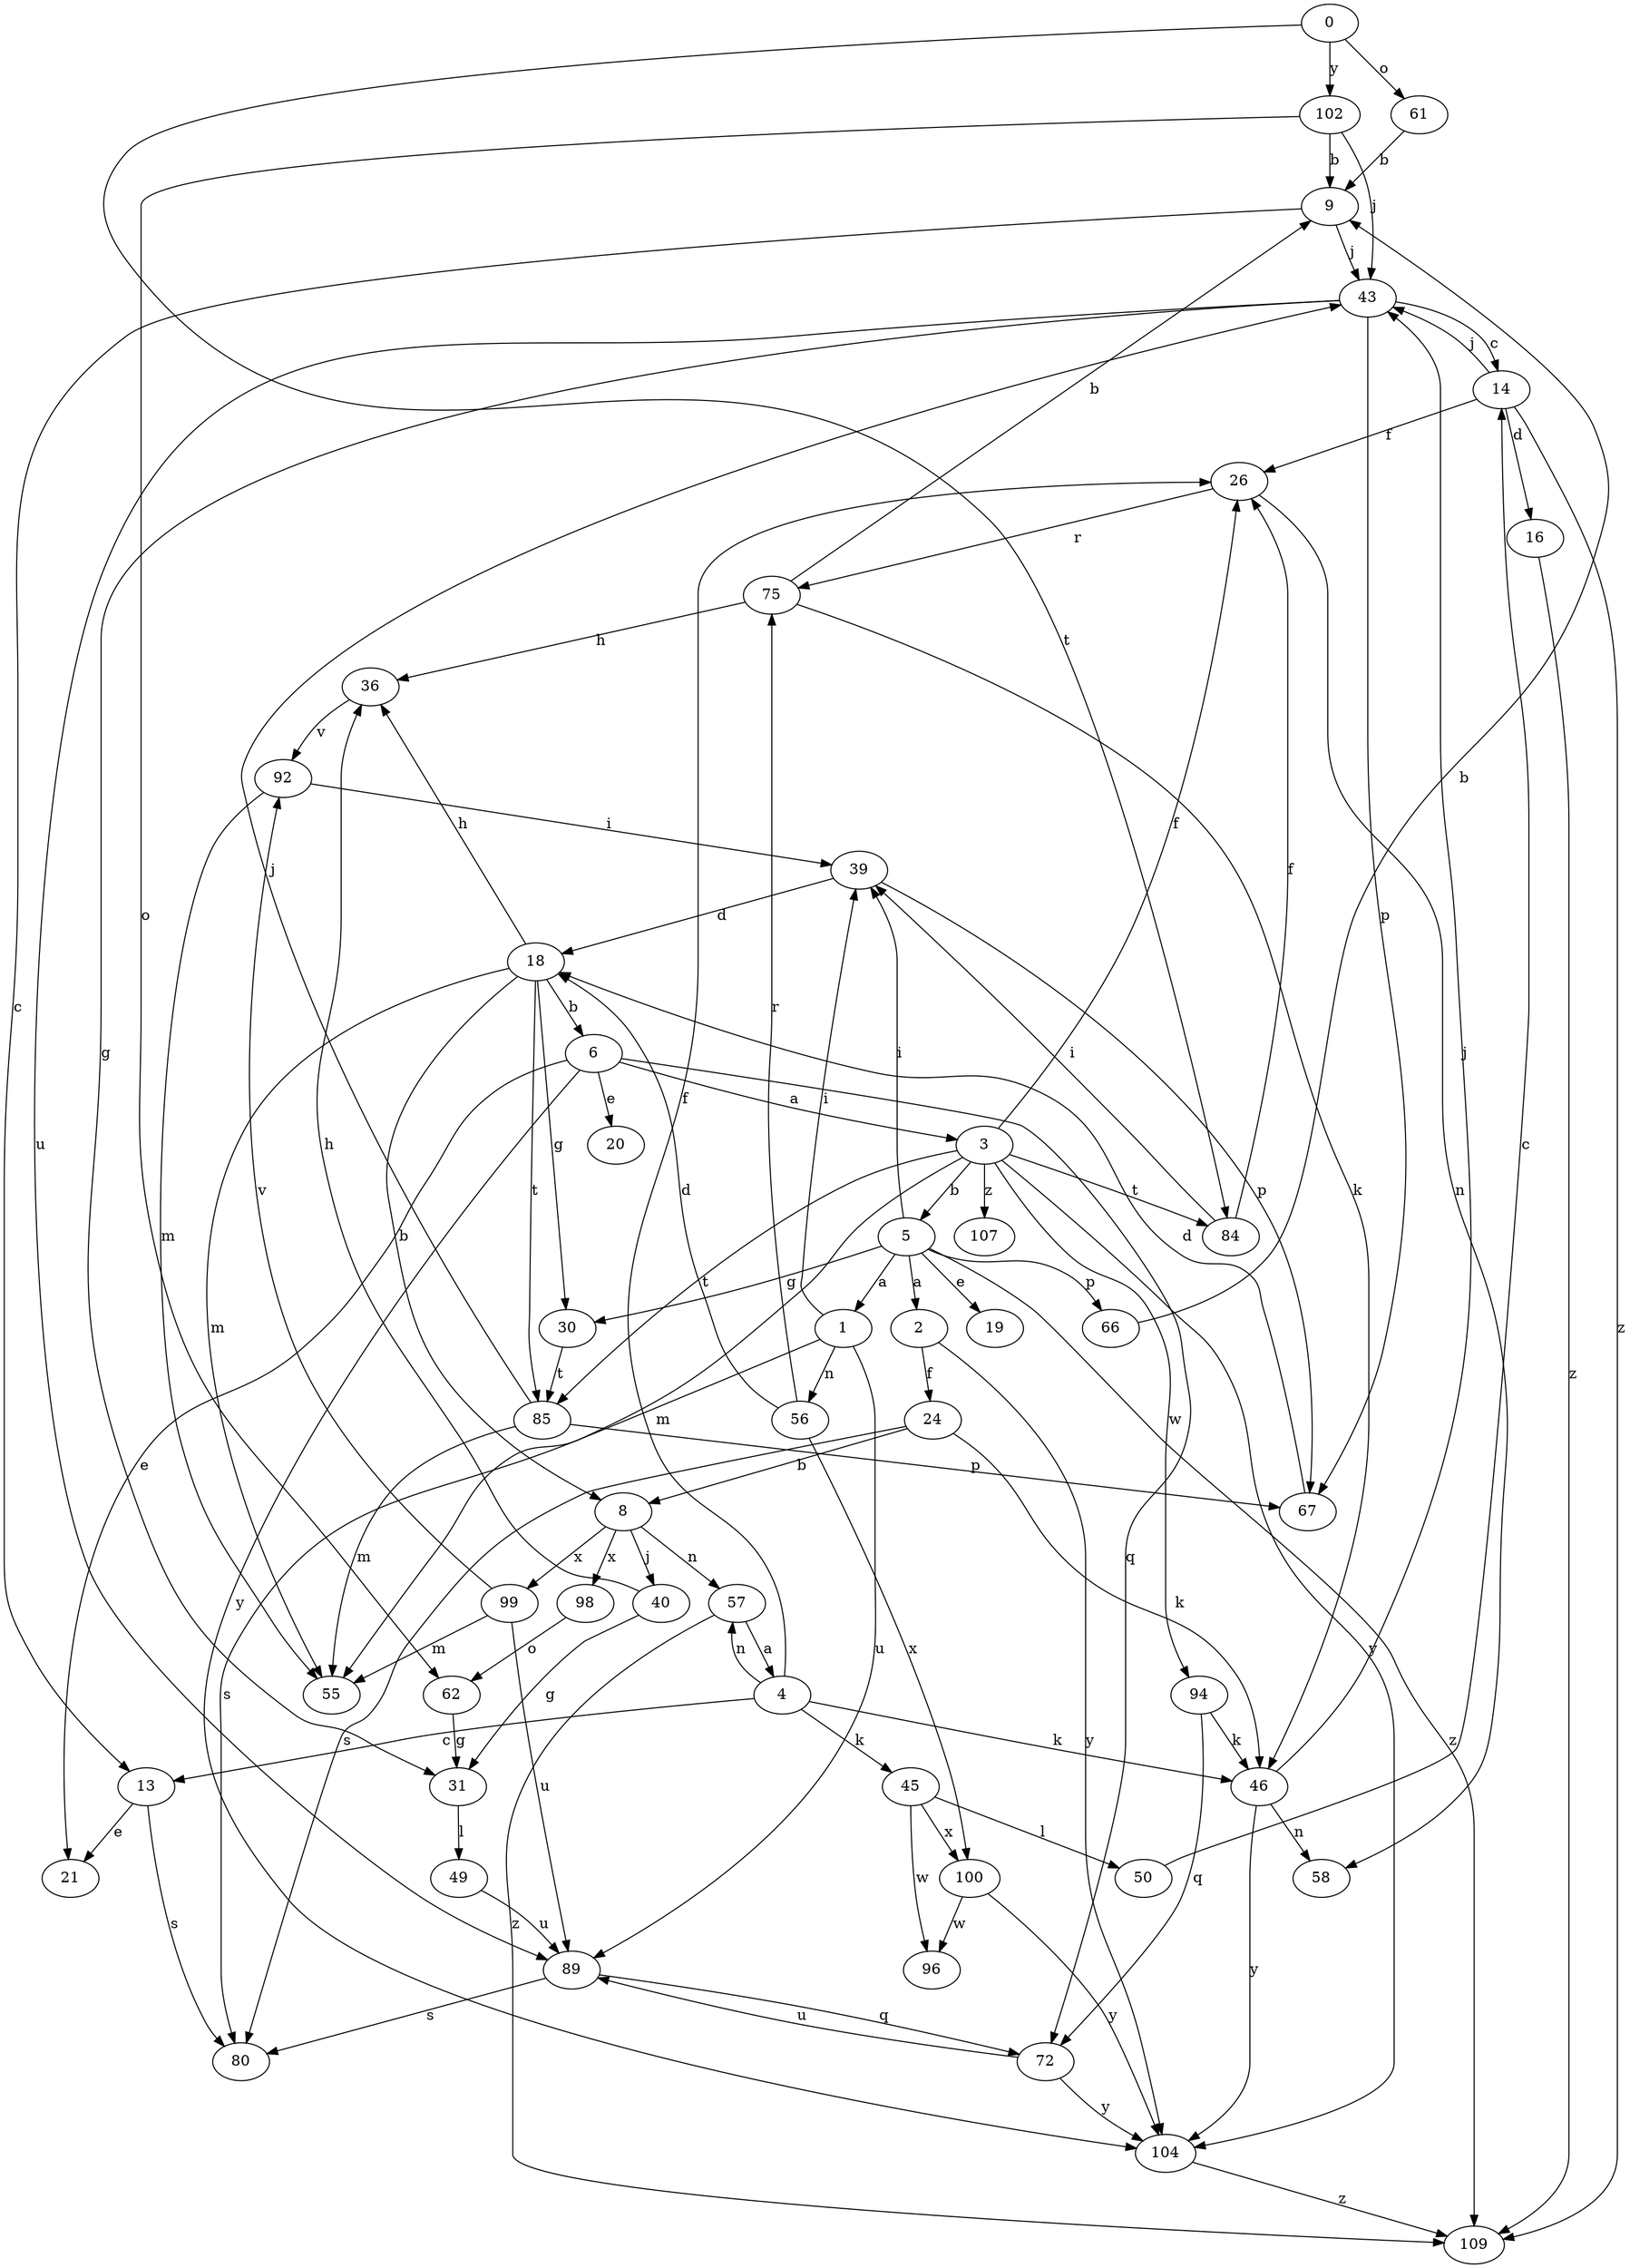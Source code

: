 strict digraph  {
0;
1;
2;
3;
4;
5;
6;
8;
9;
13;
14;
16;
18;
19;
20;
21;
24;
26;
30;
31;
36;
39;
40;
43;
45;
46;
49;
50;
55;
56;
57;
58;
61;
62;
66;
67;
72;
75;
80;
84;
85;
89;
92;
94;
96;
98;
99;
100;
102;
104;
107;
109;
0 -> 61  [label=o];
0 -> 84  [label=t];
0 -> 102  [label=y];
1 -> 39  [label=i];
1 -> 56  [label=n];
1 -> 80  [label=s];
1 -> 89  [label=u];
2 -> 24  [label=f];
2 -> 104  [label=y];
3 -> 5  [label=b];
3 -> 26  [label=f];
3 -> 55  [label=m];
3 -> 84  [label=t];
3 -> 85  [label=t];
3 -> 94  [label=w];
3 -> 104  [label=y];
3 -> 107  [label=z];
4 -> 13  [label=c];
4 -> 26  [label=f];
4 -> 45  [label=k];
4 -> 46  [label=k];
4 -> 57  [label=n];
5 -> 1  [label=a];
5 -> 2  [label=a];
5 -> 19  [label=e];
5 -> 30  [label=g];
5 -> 39  [label=i];
5 -> 66  [label=p];
5 -> 109  [label=z];
6 -> 3  [label=a];
6 -> 20  [label=e];
6 -> 21  [label=e];
6 -> 72  [label=q];
6 -> 104  [label=y];
8 -> 40  [label=j];
8 -> 57  [label=n];
8 -> 98  [label=x];
8 -> 99  [label=x];
9 -> 13  [label=c];
9 -> 43  [label=j];
13 -> 21  [label=e];
13 -> 80  [label=s];
14 -> 16  [label=d];
14 -> 26  [label=f];
14 -> 43  [label=j];
14 -> 109  [label=z];
16 -> 109  [label=z];
18 -> 6  [label=b];
18 -> 8  [label=b];
18 -> 30  [label=g];
18 -> 36  [label=h];
18 -> 55  [label=m];
18 -> 85  [label=t];
24 -> 8  [label=b];
24 -> 46  [label=k];
24 -> 80  [label=s];
26 -> 58  [label=n];
26 -> 75  [label=r];
30 -> 85  [label=t];
31 -> 49  [label=l];
36 -> 92  [label=v];
39 -> 18  [label=d];
39 -> 67  [label=p];
40 -> 31  [label=g];
40 -> 36  [label=h];
43 -> 14  [label=c];
43 -> 31  [label=g];
43 -> 67  [label=p];
43 -> 89  [label=u];
45 -> 50  [label=l];
45 -> 96  [label=w];
45 -> 100  [label=x];
46 -> 43  [label=j];
46 -> 58  [label=n];
46 -> 104  [label=y];
49 -> 89  [label=u];
50 -> 14  [label=c];
56 -> 18  [label=d];
56 -> 75  [label=r];
56 -> 100  [label=x];
57 -> 4  [label=a];
57 -> 109  [label=z];
61 -> 9  [label=b];
62 -> 31  [label=g];
66 -> 9  [label=b];
67 -> 18  [label=d];
72 -> 89  [label=u];
72 -> 104  [label=y];
75 -> 9  [label=b];
75 -> 36  [label=h];
75 -> 46  [label=k];
84 -> 26  [label=f];
84 -> 39  [label=i];
85 -> 43  [label=j];
85 -> 55  [label=m];
85 -> 67  [label=p];
89 -> 72  [label=q];
89 -> 80  [label=s];
92 -> 39  [label=i];
92 -> 55  [label=m];
94 -> 46  [label=k];
94 -> 72  [label=q];
98 -> 62  [label=o];
99 -> 55  [label=m];
99 -> 89  [label=u];
99 -> 92  [label=v];
100 -> 96  [label=w];
100 -> 104  [label=y];
102 -> 9  [label=b];
102 -> 43  [label=j];
102 -> 62  [label=o];
104 -> 109  [label=z];
}
